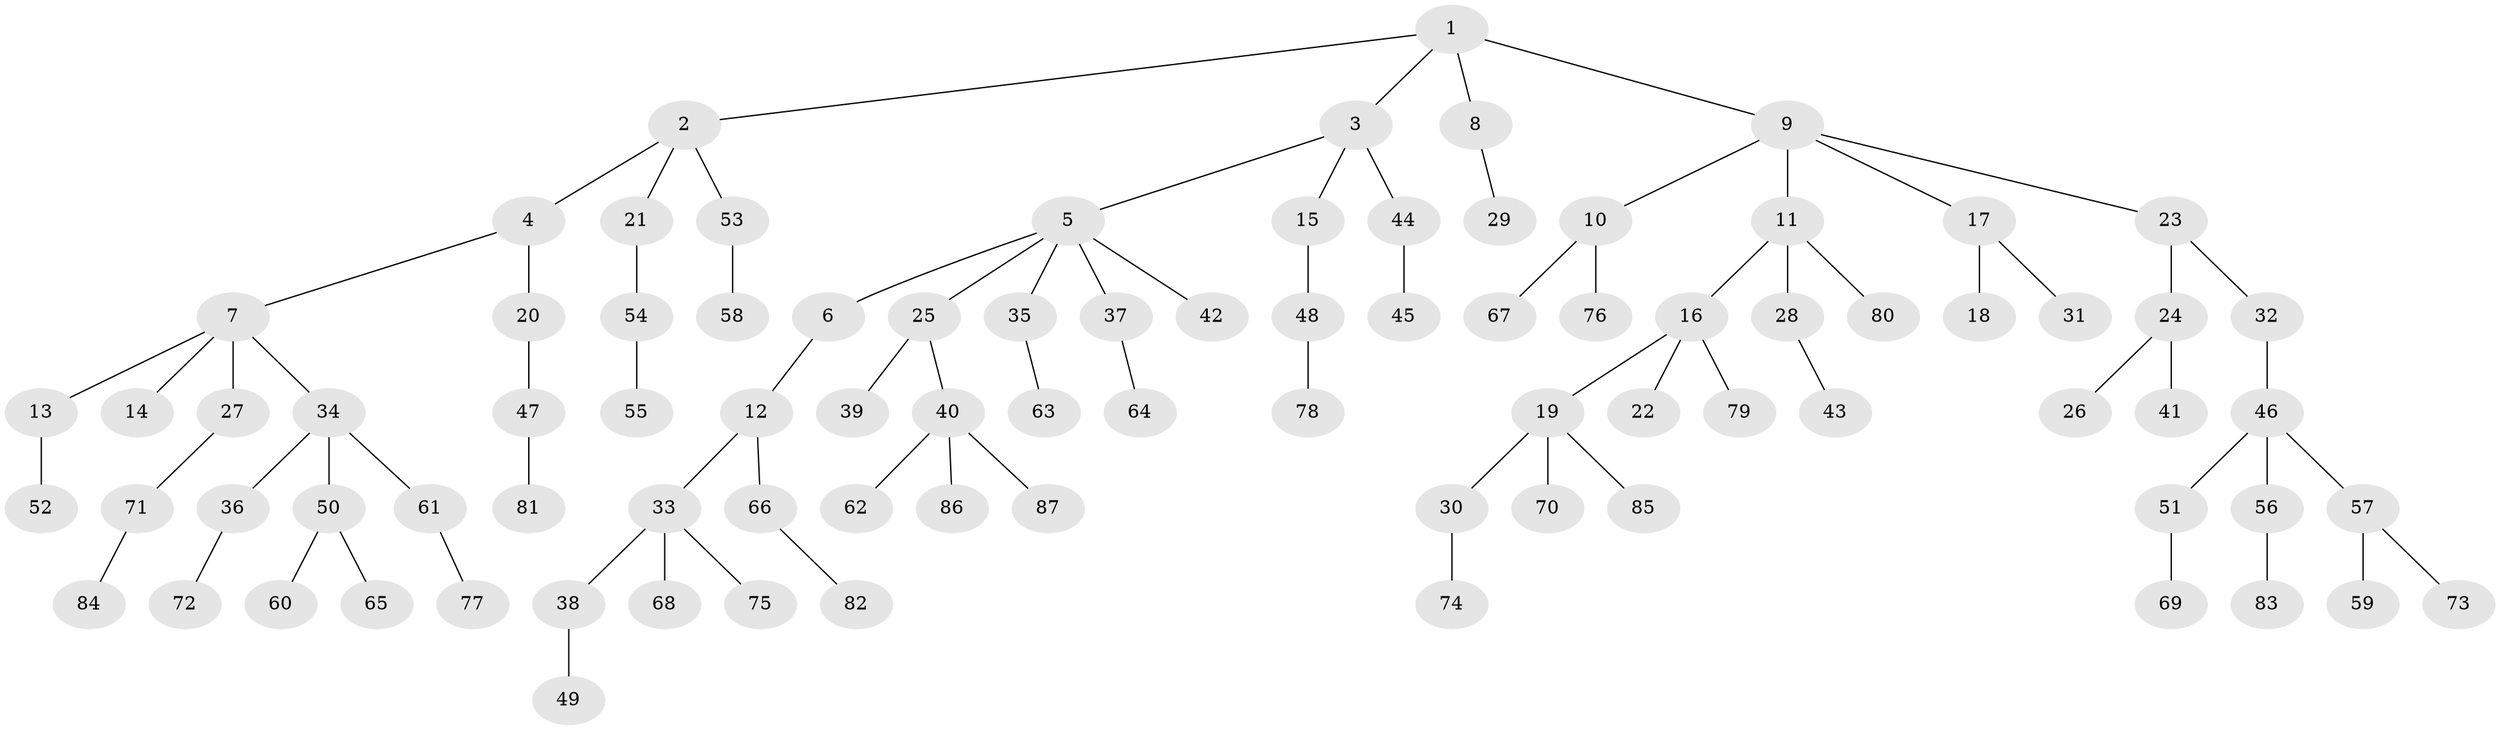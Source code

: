 // coarse degree distribution, {4: 0.1276595744680851, 3: 0.1276595744680851, 5: 0.0425531914893617, 2: 0.14893617021276595, 1: 0.5531914893617021}
// Generated by graph-tools (version 1.1) at 2025/51/03/04/25 22:51:41]
// undirected, 87 vertices, 86 edges
graph export_dot {
  node [color=gray90,style=filled];
  1;
  2;
  3;
  4;
  5;
  6;
  7;
  8;
  9;
  10;
  11;
  12;
  13;
  14;
  15;
  16;
  17;
  18;
  19;
  20;
  21;
  22;
  23;
  24;
  25;
  26;
  27;
  28;
  29;
  30;
  31;
  32;
  33;
  34;
  35;
  36;
  37;
  38;
  39;
  40;
  41;
  42;
  43;
  44;
  45;
  46;
  47;
  48;
  49;
  50;
  51;
  52;
  53;
  54;
  55;
  56;
  57;
  58;
  59;
  60;
  61;
  62;
  63;
  64;
  65;
  66;
  67;
  68;
  69;
  70;
  71;
  72;
  73;
  74;
  75;
  76;
  77;
  78;
  79;
  80;
  81;
  82;
  83;
  84;
  85;
  86;
  87;
  1 -- 2;
  1 -- 3;
  1 -- 8;
  1 -- 9;
  2 -- 4;
  2 -- 21;
  2 -- 53;
  3 -- 5;
  3 -- 15;
  3 -- 44;
  4 -- 7;
  4 -- 20;
  5 -- 6;
  5 -- 25;
  5 -- 35;
  5 -- 37;
  5 -- 42;
  6 -- 12;
  7 -- 13;
  7 -- 14;
  7 -- 27;
  7 -- 34;
  8 -- 29;
  9 -- 10;
  9 -- 11;
  9 -- 17;
  9 -- 23;
  10 -- 67;
  10 -- 76;
  11 -- 16;
  11 -- 28;
  11 -- 80;
  12 -- 33;
  12 -- 66;
  13 -- 52;
  15 -- 48;
  16 -- 19;
  16 -- 22;
  16 -- 79;
  17 -- 18;
  17 -- 31;
  19 -- 30;
  19 -- 70;
  19 -- 85;
  20 -- 47;
  21 -- 54;
  23 -- 24;
  23 -- 32;
  24 -- 26;
  24 -- 41;
  25 -- 39;
  25 -- 40;
  27 -- 71;
  28 -- 43;
  30 -- 74;
  32 -- 46;
  33 -- 38;
  33 -- 68;
  33 -- 75;
  34 -- 36;
  34 -- 50;
  34 -- 61;
  35 -- 63;
  36 -- 72;
  37 -- 64;
  38 -- 49;
  40 -- 62;
  40 -- 86;
  40 -- 87;
  44 -- 45;
  46 -- 51;
  46 -- 56;
  46 -- 57;
  47 -- 81;
  48 -- 78;
  50 -- 60;
  50 -- 65;
  51 -- 69;
  53 -- 58;
  54 -- 55;
  56 -- 83;
  57 -- 59;
  57 -- 73;
  61 -- 77;
  66 -- 82;
  71 -- 84;
}

